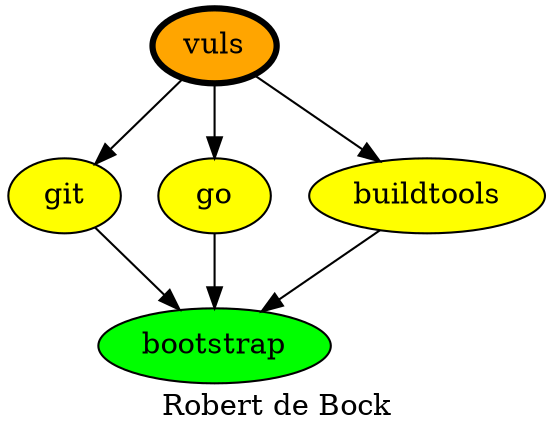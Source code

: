 digraph PhiloDilemma {
  label = "Robert de Bock" ;
  overlap=false
  {
    bootstrap [fillcolor=green style=filled]
    git [fillcolor=yellow style=filled]
    go [fillcolor=yellow style=filled]
    buildtools [fillcolor=yellow style=filled]
    vuls [fillcolor=orange style=filled penwidth=3]
  }
  {buildtools go git} -> bootstrap
  vuls -> {buildtools go git}
}
